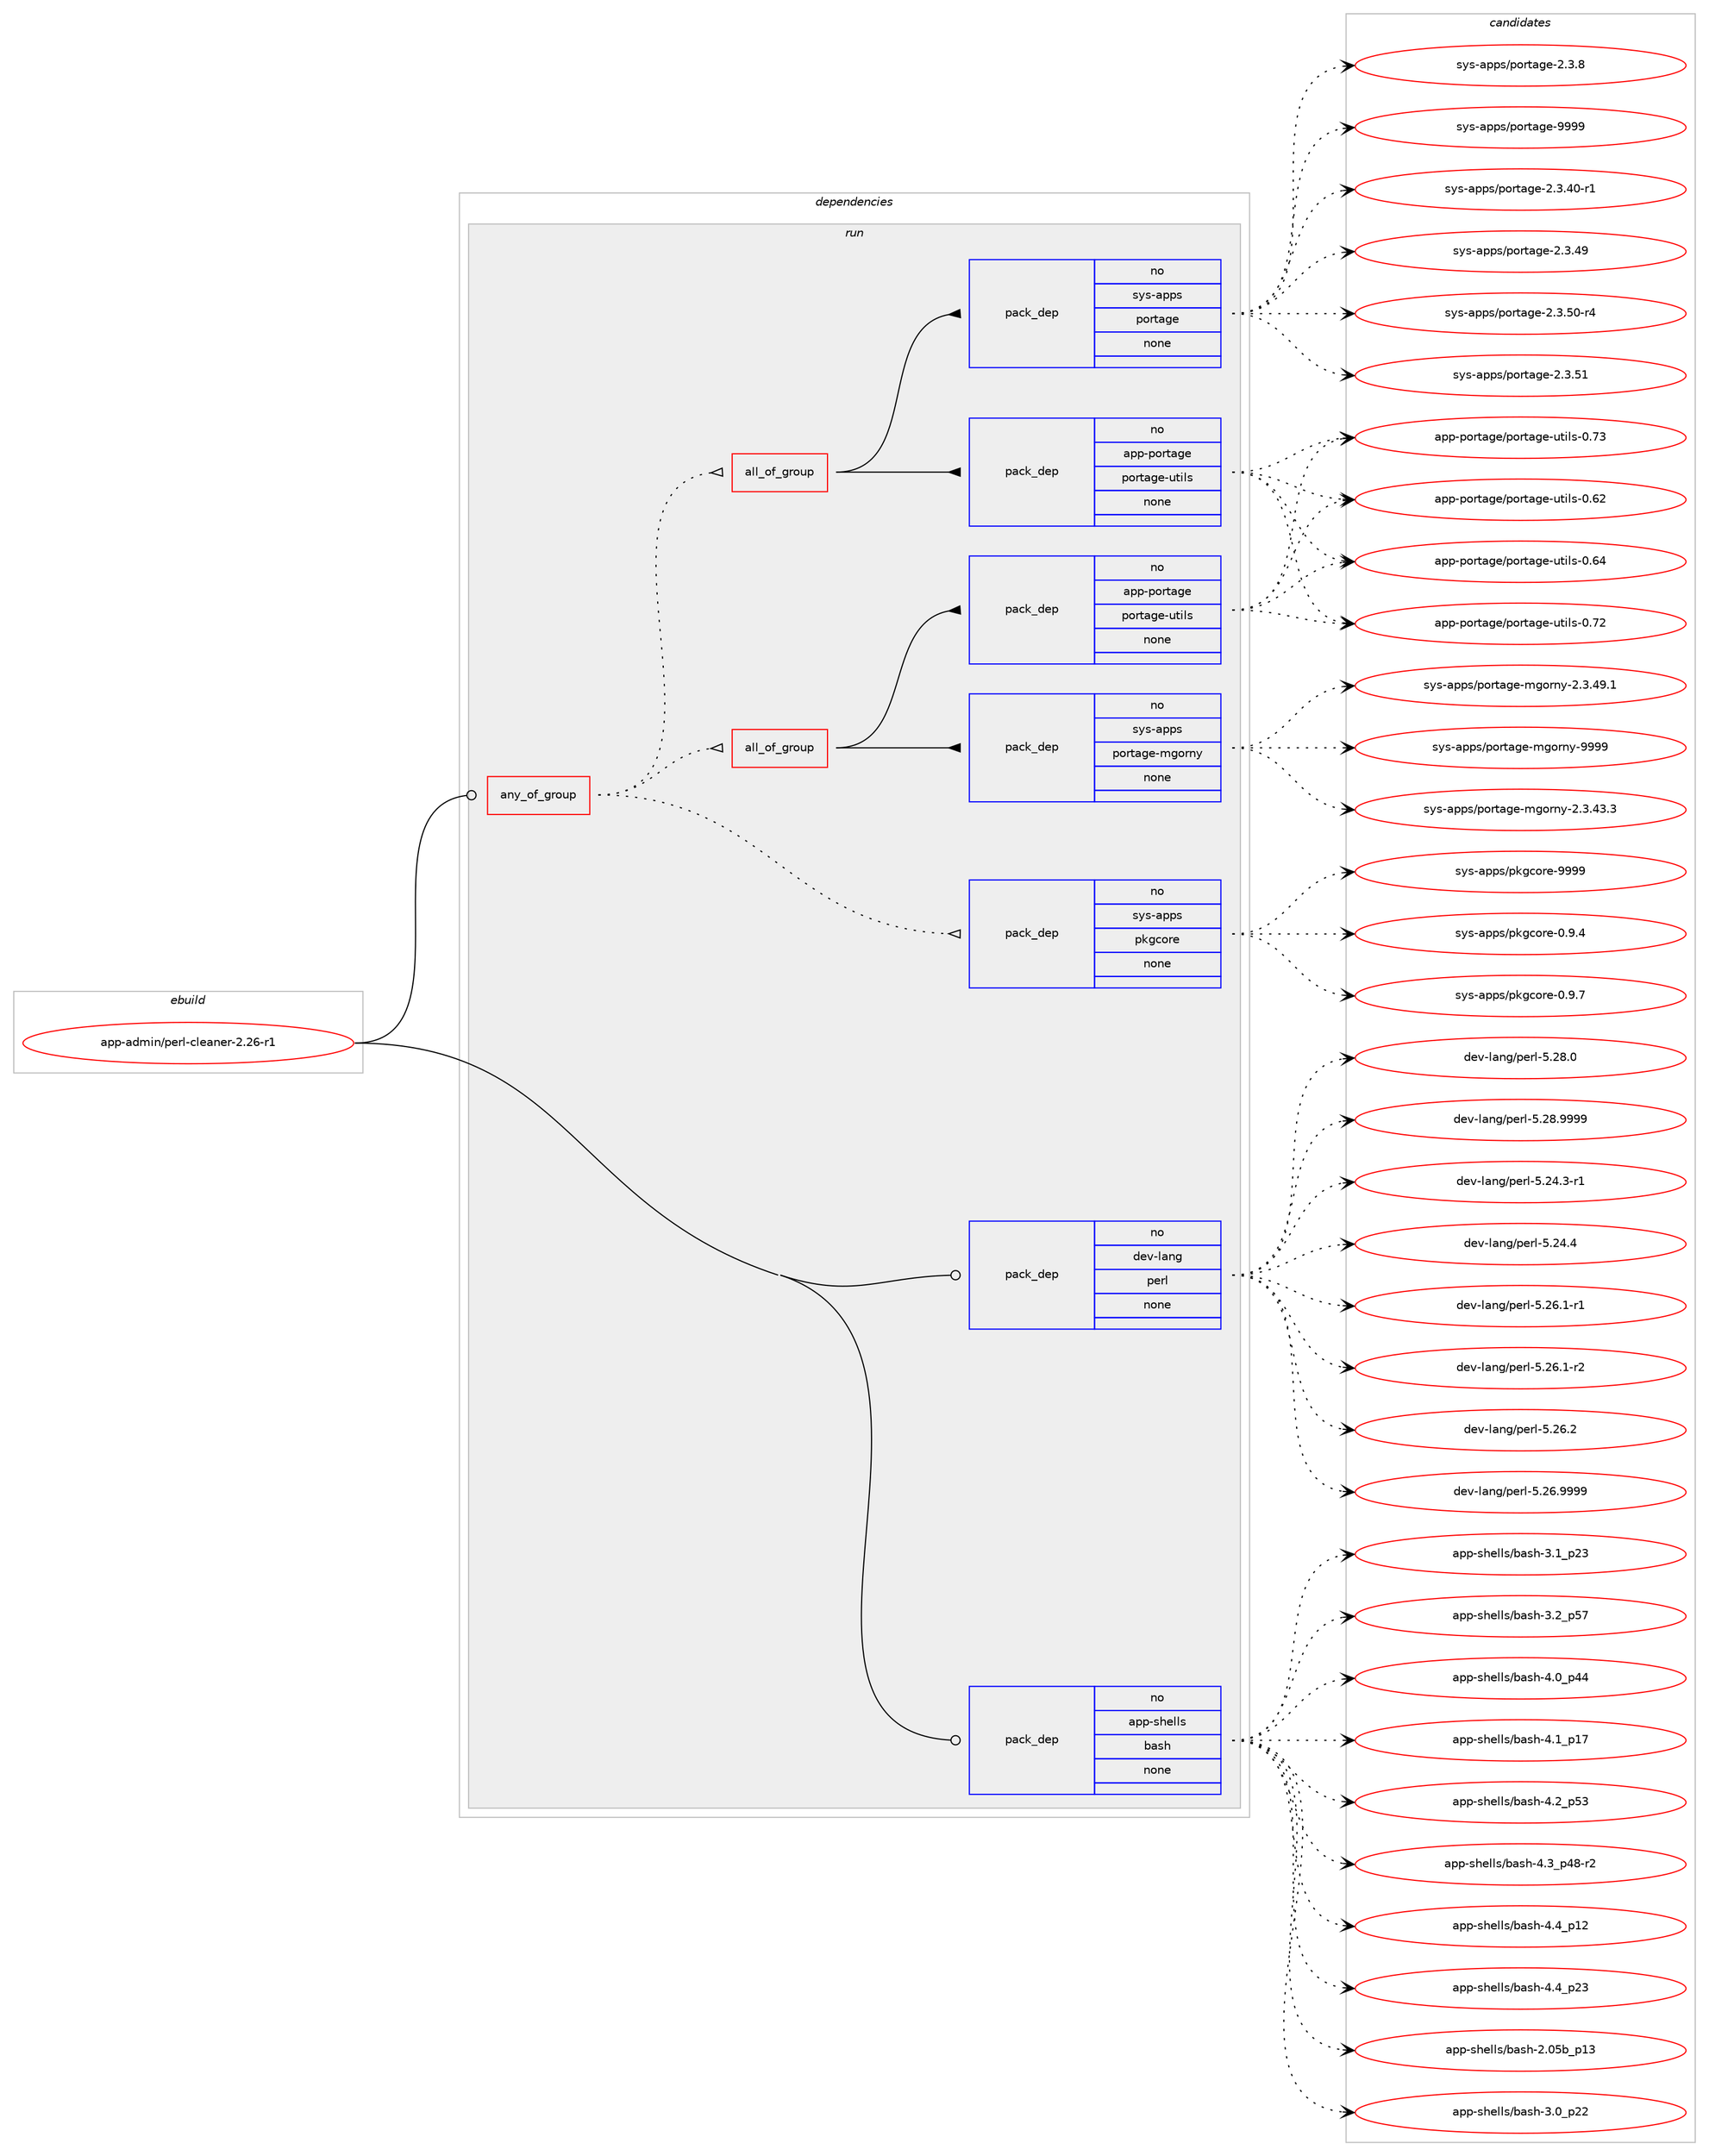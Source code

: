 digraph prolog {

# *************
# Graph options
# *************

newrank=true;
concentrate=true;
compound=true;
graph [rankdir=LR,fontname=Helvetica,fontsize=10,ranksep=1.5];#, ranksep=2.5, nodesep=0.2];
edge  [arrowhead=vee];
node  [fontname=Helvetica,fontsize=10];

# **********
# The ebuild
# **********

subgraph cluster_leftcol {
color=gray;
rank=same;
label=<<i>ebuild</i>>;
id [label="app-admin/perl-cleaner-2.26-r1", color=red, width=4, href="../app-admin/perl-cleaner-2.26-r1.svg"];
}

# ****************
# The dependencies
# ****************

subgraph cluster_midcol {
color=gray;
label=<<i>dependencies</i>>;
subgraph cluster_compile {
fillcolor="#eeeeee";
style=filled;
label=<<i>compile</i>>;
}
subgraph cluster_compileandrun {
fillcolor="#eeeeee";
style=filled;
label=<<i>compile and run</i>>;
}
subgraph cluster_run {
fillcolor="#eeeeee";
style=filled;
label=<<i>run</i>>;
subgraph any61 {
dependency1618 [label=<<TABLE BORDER="0" CELLBORDER="1" CELLSPACING="0" CELLPADDING="4"><TR><TD CELLPADDING="10">any_of_group</TD></TR></TABLE>>, shape=none, color=red];subgraph all5 {
dependency1619 [label=<<TABLE BORDER="0" CELLBORDER="1" CELLSPACING="0" CELLPADDING="4"><TR><TD CELLPADDING="10">all_of_group</TD></TR></TABLE>>, shape=none, color=red];subgraph pack1253 {
dependency1620 [label=<<TABLE BORDER="0" CELLBORDER="1" CELLSPACING="0" CELLPADDING="4" WIDTH="220"><TR><TD ROWSPAN="6" CELLPADDING="30">pack_dep</TD></TR><TR><TD WIDTH="110">no</TD></TR><TR><TD>sys-apps</TD></TR><TR><TD>portage</TD></TR><TR><TD>none</TD></TR><TR><TD></TD></TR></TABLE>>, shape=none, color=blue];
}
dependency1619:e -> dependency1620:w [weight=20,style="solid",arrowhead="inv"];
subgraph pack1254 {
dependency1621 [label=<<TABLE BORDER="0" CELLBORDER="1" CELLSPACING="0" CELLPADDING="4" WIDTH="220"><TR><TD ROWSPAN="6" CELLPADDING="30">pack_dep</TD></TR><TR><TD WIDTH="110">no</TD></TR><TR><TD>app-portage</TD></TR><TR><TD>portage-utils</TD></TR><TR><TD>none</TD></TR><TR><TD></TD></TR></TABLE>>, shape=none, color=blue];
}
dependency1619:e -> dependency1621:w [weight=20,style="solid",arrowhead="inv"];
}
dependency1618:e -> dependency1619:w [weight=20,style="dotted",arrowhead="oinv"];
subgraph all6 {
dependency1622 [label=<<TABLE BORDER="0" CELLBORDER="1" CELLSPACING="0" CELLPADDING="4"><TR><TD CELLPADDING="10">all_of_group</TD></TR></TABLE>>, shape=none, color=red];subgraph pack1255 {
dependency1623 [label=<<TABLE BORDER="0" CELLBORDER="1" CELLSPACING="0" CELLPADDING="4" WIDTH="220"><TR><TD ROWSPAN="6" CELLPADDING="30">pack_dep</TD></TR><TR><TD WIDTH="110">no</TD></TR><TR><TD>sys-apps</TD></TR><TR><TD>portage-mgorny</TD></TR><TR><TD>none</TD></TR><TR><TD></TD></TR></TABLE>>, shape=none, color=blue];
}
dependency1622:e -> dependency1623:w [weight=20,style="solid",arrowhead="inv"];
subgraph pack1256 {
dependency1624 [label=<<TABLE BORDER="0" CELLBORDER="1" CELLSPACING="0" CELLPADDING="4" WIDTH="220"><TR><TD ROWSPAN="6" CELLPADDING="30">pack_dep</TD></TR><TR><TD WIDTH="110">no</TD></TR><TR><TD>app-portage</TD></TR><TR><TD>portage-utils</TD></TR><TR><TD>none</TD></TR><TR><TD></TD></TR></TABLE>>, shape=none, color=blue];
}
dependency1622:e -> dependency1624:w [weight=20,style="solid",arrowhead="inv"];
}
dependency1618:e -> dependency1622:w [weight=20,style="dotted",arrowhead="oinv"];
subgraph pack1257 {
dependency1625 [label=<<TABLE BORDER="0" CELLBORDER="1" CELLSPACING="0" CELLPADDING="4" WIDTH="220"><TR><TD ROWSPAN="6" CELLPADDING="30">pack_dep</TD></TR><TR><TD WIDTH="110">no</TD></TR><TR><TD>sys-apps</TD></TR><TR><TD>pkgcore</TD></TR><TR><TD>none</TD></TR><TR><TD></TD></TR></TABLE>>, shape=none, color=blue];
}
dependency1618:e -> dependency1625:w [weight=20,style="dotted",arrowhead="oinv"];
}
id:e -> dependency1618:w [weight=20,style="solid",arrowhead="odot"];
subgraph pack1258 {
dependency1626 [label=<<TABLE BORDER="0" CELLBORDER="1" CELLSPACING="0" CELLPADDING="4" WIDTH="220"><TR><TD ROWSPAN="6" CELLPADDING="30">pack_dep</TD></TR><TR><TD WIDTH="110">no</TD></TR><TR><TD>app-shells</TD></TR><TR><TD>bash</TD></TR><TR><TD>none</TD></TR><TR><TD></TD></TR></TABLE>>, shape=none, color=blue];
}
id:e -> dependency1626:w [weight=20,style="solid",arrowhead="odot"];
subgraph pack1259 {
dependency1627 [label=<<TABLE BORDER="0" CELLBORDER="1" CELLSPACING="0" CELLPADDING="4" WIDTH="220"><TR><TD ROWSPAN="6" CELLPADDING="30">pack_dep</TD></TR><TR><TD WIDTH="110">no</TD></TR><TR><TD>dev-lang</TD></TR><TR><TD>perl</TD></TR><TR><TD>none</TD></TR><TR><TD></TD></TR></TABLE>>, shape=none, color=blue];
}
id:e -> dependency1627:w [weight=20,style="solid",arrowhead="odot"];
}
}

# **************
# The candidates
# **************

subgraph cluster_choices {
rank=same;
color=gray;
label=<<i>candidates</i>>;

subgraph choice1253 {
color=black;
nodesep=1;
choice11512111545971121121154711211111411697103101455046514652484511449 [label="sys-apps/portage-2.3.40-r1", color=red, width=4,href="../sys-apps/portage-2.3.40-r1.svg"];
choice1151211154597112112115471121111141169710310145504651465257 [label="sys-apps/portage-2.3.49", color=red, width=4,href="../sys-apps/portage-2.3.49.svg"];
choice11512111545971121121154711211111411697103101455046514653484511452 [label="sys-apps/portage-2.3.50-r4", color=red, width=4,href="../sys-apps/portage-2.3.50-r4.svg"];
choice1151211154597112112115471121111141169710310145504651465349 [label="sys-apps/portage-2.3.51", color=red, width=4,href="../sys-apps/portage-2.3.51.svg"];
choice11512111545971121121154711211111411697103101455046514656 [label="sys-apps/portage-2.3.8", color=red, width=4,href="../sys-apps/portage-2.3.8.svg"];
choice115121115459711211211547112111114116971031014557575757 [label="sys-apps/portage-9999", color=red, width=4,href="../sys-apps/portage-9999.svg"];
dependency1620:e -> choice11512111545971121121154711211111411697103101455046514652484511449:w [style=dotted,weight="100"];
dependency1620:e -> choice1151211154597112112115471121111141169710310145504651465257:w [style=dotted,weight="100"];
dependency1620:e -> choice11512111545971121121154711211111411697103101455046514653484511452:w [style=dotted,weight="100"];
dependency1620:e -> choice1151211154597112112115471121111141169710310145504651465349:w [style=dotted,weight="100"];
dependency1620:e -> choice11512111545971121121154711211111411697103101455046514656:w [style=dotted,weight="100"];
dependency1620:e -> choice115121115459711211211547112111114116971031014557575757:w [style=dotted,weight="100"];
}
subgraph choice1254 {
color=black;
nodesep=1;
choice9711211245112111114116971031014711211111411697103101451171161051081154548465450 [label="app-portage/portage-utils-0.62", color=red, width=4,href="../app-portage/portage-utils-0.62.svg"];
choice9711211245112111114116971031014711211111411697103101451171161051081154548465452 [label="app-portage/portage-utils-0.64", color=red, width=4,href="../app-portage/portage-utils-0.64.svg"];
choice9711211245112111114116971031014711211111411697103101451171161051081154548465550 [label="app-portage/portage-utils-0.72", color=red, width=4,href="../app-portage/portage-utils-0.72.svg"];
choice9711211245112111114116971031014711211111411697103101451171161051081154548465551 [label="app-portage/portage-utils-0.73", color=red, width=4,href="../app-portage/portage-utils-0.73.svg"];
dependency1621:e -> choice9711211245112111114116971031014711211111411697103101451171161051081154548465450:w [style=dotted,weight="100"];
dependency1621:e -> choice9711211245112111114116971031014711211111411697103101451171161051081154548465452:w [style=dotted,weight="100"];
dependency1621:e -> choice9711211245112111114116971031014711211111411697103101451171161051081154548465550:w [style=dotted,weight="100"];
dependency1621:e -> choice9711211245112111114116971031014711211111411697103101451171161051081154548465551:w [style=dotted,weight="100"];
}
subgraph choice1255 {
color=black;
nodesep=1;
choice1151211154597112112115471121111141169710310145109103111114110121455046514652514651 [label="sys-apps/portage-mgorny-2.3.43.3", color=red, width=4,href="../sys-apps/portage-mgorny-2.3.43.3.svg"];
choice1151211154597112112115471121111141169710310145109103111114110121455046514652574649 [label="sys-apps/portage-mgorny-2.3.49.1", color=red, width=4,href="../sys-apps/portage-mgorny-2.3.49.1.svg"];
choice11512111545971121121154711211111411697103101451091031111141101214557575757 [label="sys-apps/portage-mgorny-9999", color=red, width=4,href="../sys-apps/portage-mgorny-9999.svg"];
dependency1623:e -> choice1151211154597112112115471121111141169710310145109103111114110121455046514652514651:w [style=dotted,weight="100"];
dependency1623:e -> choice1151211154597112112115471121111141169710310145109103111114110121455046514652574649:w [style=dotted,weight="100"];
dependency1623:e -> choice11512111545971121121154711211111411697103101451091031111141101214557575757:w [style=dotted,weight="100"];
}
subgraph choice1256 {
color=black;
nodesep=1;
choice9711211245112111114116971031014711211111411697103101451171161051081154548465450 [label="app-portage/portage-utils-0.62", color=red, width=4,href="../app-portage/portage-utils-0.62.svg"];
choice9711211245112111114116971031014711211111411697103101451171161051081154548465452 [label="app-portage/portage-utils-0.64", color=red, width=4,href="../app-portage/portage-utils-0.64.svg"];
choice9711211245112111114116971031014711211111411697103101451171161051081154548465550 [label="app-portage/portage-utils-0.72", color=red, width=4,href="../app-portage/portage-utils-0.72.svg"];
choice9711211245112111114116971031014711211111411697103101451171161051081154548465551 [label="app-portage/portage-utils-0.73", color=red, width=4,href="../app-portage/portage-utils-0.73.svg"];
dependency1624:e -> choice9711211245112111114116971031014711211111411697103101451171161051081154548465450:w [style=dotted,weight="100"];
dependency1624:e -> choice9711211245112111114116971031014711211111411697103101451171161051081154548465452:w [style=dotted,weight="100"];
dependency1624:e -> choice9711211245112111114116971031014711211111411697103101451171161051081154548465550:w [style=dotted,weight="100"];
dependency1624:e -> choice9711211245112111114116971031014711211111411697103101451171161051081154548465551:w [style=dotted,weight="100"];
}
subgraph choice1257 {
color=black;
nodesep=1;
choice11512111545971121121154711210710399111114101454846574652 [label="sys-apps/pkgcore-0.9.4", color=red, width=4,href="../sys-apps/pkgcore-0.9.4.svg"];
choice11512111545971121121154711210710399111114101454846574655 [label="sys-apps/pkgcore-0.9.7", color=red, width=4,href="../sys-apps/pkgcore-0.9.7.svg"];
choice115121115459711211211547112107103991111141014557575757 [label="sys-apps/pkgcore-9999", color=red, width=4,href="../sys-apps/pkgcore-9999.svg"];
dependency1625:e -> choice11512111545971121121154711210710399111114101454846574652:w [style=dotted,weight="100"];
dependency1625:e -> choice11512111545971121121154711210710399111114101454846574655:w [style=dotted,weight="100"];
dependency1625:e -> choice115121115459711211211547112107103991111141014557575757:w [style=dotted,weight="100"];
}
subgraph choice1258 {
color=black;
nodesep=1;
choice9711211245115104101108108115479897115104455046485398951124951 [label="app-shells/bash-2.05b_p13", color=red, width=4,href="../app-shells/bash-2.05b_p13.svg"];
choice971121124511510410110810811547989711510445514648951125050 [label="app-shells/bash-3.0_p22", color=red, width=4,href="../app-shells/bash-3.0_p22.svg"];
choice971121124511510410110810811547989711510445514649951125051 [label="app-shells/bash-3.1_p23", color=red, width=4,href="../app-shells/bash-3.1_p23.svg"];
choice971121124511510410110810811547989711510445514650951125355 [label="app-shells/bash-3.2_p57", color=red, width=4,href="../app-shells/bash-3.2_p57.svg"];
choice971121124511510410110810811547989711510445524648951125252 [label="app-shells/bash-4.0_p44", color=red, width=4,href="../app-shells/bash-4.0_p44.svg"];
choice971121124511510410110810811547989711510445524649951124955 [label="app-shells/bash-4.1_p17", color=red, width=4,href="../app-shells/bash-4.1_p17.svg"];
choice971121124511510410110810811547989711510445524650951125351 [label="app-shells/bash-4.2_p53", color=red, width=4,href="../app-shells/bash-4.2_p53.svg"];
choice9711211245115104101108108115479897115104455246519511252564511450 [label="app-shells/bash-4.3_p48-r2", color=red, width=4,href="../app-shells/bash-4.3_p48-r2.svg"];
choice971121124511510410110810811547989711510445524652951124950 [label="app-shells/bash-4.4_p12", color=red, width=4,href="../app-shells/bash-4.4_p12.svg"];
choice971121124511510410110810811547989711510445524652951125051 [label="app-shells/bash-4.4_p23", color=red, width=4,href="../app-shells/bash-4.4_p23.svg"];
dependency1626:e -> choice9711211245115104101108108115479897115104455046485398951124951:w [style=dotted,weight="100"];
dependency1626:e -> choice971121124511510410110810811547989711510445514648951125050:w [style=dotted,weight="100"];
dependency1626:e -> choice971121124511510410110810811547989711510445514649951125051:w [style=dotted,weight="100"];
dependency1626:e -> choice971121124511510410110810811547989711510445514650951125355:w [style=dotted,weight="100"];
dependency1626:e -> choice971121124511510410110810811547989711510445524648951125252:w [style=dotted,weight="100"];
dependency1626:e -> choice971121124511510410110810811547989711510445524649951124955:w [style=dotted,weight="100"];
dependency1626:e -> choice971121124511510410110810811547989711510445524650951125351:w [style=dotted,weight="100"];
dependency1626:e -> choice9711211245115104101108108115479897115104455246519511252564511450:w [style=dotted,weight="100"];
dependency1626:e -> choice971121124511510410110810811547989711510445524652951124950:w [style=dotted,weight="100"];
dependency1626:e -> choice971121124511510410110810811547989711510445524652951125051:w [style=dotted,weight="100"];
}
subgraph choice1259 {
color=black;
nodesep=1;
choice100101118451089711010347112101114108455346505246514511449 [label="dev-lang/perl-5.24.3-r1", color=red, width=4,href="../dev-lang/perl-5.24.3-r1.svg"];
choice10010111845108971101034711210111410845534650524652 [label="dev-lang/perl-5.24.4", color=red, width=4,href="../dev-lang/perl-5.24.4.svg"];
choice100101118451089711010347112101114108455346505446494511449 [label="dev-lang/perl-5.26.1-r1", color=red, width=4,href="../dev-lang/perl-5.26.1-r1.svg"];
choice100101118451089711010347112101114108455346505446494511450 [label="dev-lang/perl-5.26.1-r2", color=red, width=4,href="../dev-lang/perl-5.26.1-r2.svg"];
choice10010111845108971101034711210111410845534650544650 [label="dev-lang/perl-5.26.2", color=red, width=4,href="../dev-lang/perl-5.26.2.svg"];
choice10010111845108971101034711210111410845534650544657575757 [label="dev-lang/perl-5.26.9999", color=red, width=4,href="../dev-lang/perl-5.26.9999.svg"];
choice10010111845108971101034711210111410845534650564648 [label="dev-lang/perl-5.28.0", color=red, width=4,href="../dev-lang/perl-5.28.0.svg"];
choice10010111845108971101034711210111410845534650564657575757 [label="dev-lang/perl-5.28.9999", color=red, width=4,href="../dev-lang/perl-5.28.9999.svg"];
dependency1627:e -> choice100101118451089711010347112101114108455346505246514511449:w [style=dotted,weight="100"];
dependency1627:e -> choice10010111845108971101034711210111410845534650524652:w [style=dotted,weight="100"];
dependency1627:e -> choice100101118451089711010347112101114108455346505446494511449:w [style=dotted,weight="100"];
dependency1627:e -> choice100101118451089711010347112101114108455346505446494511450:w [style=dotted,weight="100"];
dependency1627:e -> choice10010111845108971101034711210111410845534650544650:w [style=dotted,weight="100"];
dependency1627:e -> choice10010111845108971101034711210111410845534650544657575757:w [style=dotted,weight="100"];
dependency1627:e -> choice10010111845108971101034711210111410845534650564648:w [style=dotted,weight="100"];
dependency1627:e -> choice10010111845108971101034711210111410845534650564657575757:w [style=dotted,weight="100"];
}
}

}
